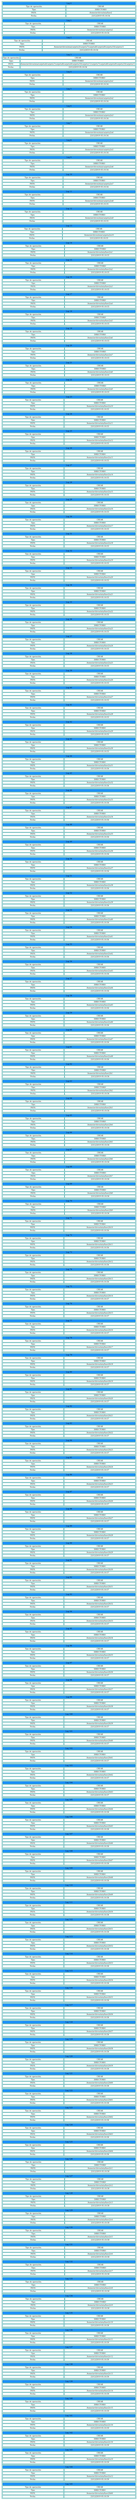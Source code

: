 digraph structs {
splines = ortho
    LOG1 [
        shape = none;
        label = <
            <table border="0" cellborder="2" cellspacing="2" color="cyan4">
<tr><td>
            <table border="0" cellborder="2" cellspacing="2" color="cyan4">
                <tr><td colspan="2" bgcolor="dodgerblue" >Log 0</td></tr>
                <tr><td>Tipo de operación:</td><td>CREAR</td></tr>
                <tr><td>Tipo:</td><td>DIRECTORIO</td></tr>
                <tr><td>PATH: </td><td>/home/archivos/mia/fase2</td></tr>
                <tr><td>Fecha: </td><td>23/12/2019 05:10:54</td></tr>
            </table>
</td></tr>
<tr><td>
            <table border="0" cellborder="2" cellspacing="2" color="cyan4">
                <tr><td colspan="2" bgcolor="dodgerblue" >Log 1</td></tr>
                <tr><td>Tipo de operación:</td><td>CREAR</td></tr>
                <tr><td>Tipo:</td><td>DIRECTORIO</td></tr>
                <tr><td>PATH: </td><td>/home/archivos/mia/carpeta2</td></tr>
                <tr><td>Fecha: </td><td>23/12/2019 05:10:54</td></tr>
            </table>
</td></tr>
<tr><td>
            <table border="0" cellborder="2" cellspacing="2" color="cyan4">
                <tr><td colspan="2" bgcolor="dodgerblue" >Log 2</td></tr>
                <tr><td>Tipo de operación:</td><td>CREAR</td></tr>
                <tr><td>Tipo:</td><td>DIRECTORIO</td></tr>
                <tr><td>PATH: </td><td>/home/archivos/mia/carpeta3/carpeta7/carpeta8/carpeta9/carpeta10/carpeta11</td></tr>
                <tr><td>Fecha: </td><td>23/12/2019 05:10:54</td></tr>
            </table>
</td></tr>
<tr><td>
            <table border="0" cellborder="2" cellspacing="2" color="cyan4">
                <tr><td colspan="2" bgcolor="dodgerblue" >Log 3</td></tr>
                <tr><td>Tipo de operación:</td><td>CREAR</td></tr>
                <tr><td>Tipo:</td><td>DIRECTORIO</td></tr>
                <tr><td>PATH: </td><td>/home/archivos/mia/carpeta4/carpeta7/carpeta8/carpeta9/carpeta10/carpeta11/carpeta7/carpeta8/carpeta9/carpeta10/carpeta11</td></tr>
                <tr><td>Fecha: </td><td>23/12/2019 05:10:54</td></tr>
            </table>
</td></tr>
<tr><td>
            <table border="0" cellborder="2" cellspacing="2" color="cyan4">
                <tr><td colspan="2" bgcolor="dodgerblue" >Log 4</td></tr>
                <tr><td>Tipo de operación:</td><td>CREAR</td></tr>
                <tr><td>Tipo:</td><td>DIRECTORIO</td></tr>
                <tr><td>PATH: </td><td>/home/archivos/mia/carpeta2/a1</td></tr>
                <tr><td>Fecha: </td><td>23/12/2019 05:10:54</td></tr>
            </table>
</td></tr>
<tr><td>
            <table border="0" cellborder="2" cellspacing="2" color="cyan4">
                <tr><td colspan="2" bgcolor="dodgerblue" >Log 5</td></tr>
                <tr><td>Tipo de operación:</td><td>CREAR</td></tr>
                <tr><td>Tipo:</td><td>DIRECTORIO</td></tr>
                <tr><td>PATH: </td><td>/home/archivos/mia/carpeta2/a2</td></tr>
                <tr><td>Fecha: </td><td>23/12/2019 05:10:54</td></tr>
            </table>
</td></tr>
<tr><td>
            <table border="0" cellborder="2" cellspacing="2" color="cyan4">
                <tr><td colspan="2" bgcolor="dodgerblue" >Log 6</td></tr>
                <tr><td>Tipo de operación:</td><td>CREAR</td></tr>
                <tr><td>Tipo:</td><td>DIRECTORIO</td></tr>
                <tr><td>PATH: </td><td>/home/archivos/mia/carpeta2/a3</td></tr>
                <tr><td>Fecha: </td><td>23/12/2019 05:10:54</td></tr>
            </table>
</td></tr>
<tr><td>
            <table border="0" cellborder="2" cellspacing="2" color="cyan4">
                <tr><td colspan="2" bgcolor="dodgerblue" >Log 7</td></tr>
                <tr><td>Tipo de operación:</td><td>CREAR</td></tr>
                <tr><td>Tipo:</td><td>DIRECTORIO</td></tr>
                <tr><td>PATH: </td><td>/home/archivos/mia/carpeta2/a4</td></tr>
                <tr><td>Fecha: </td><td>23/12/2019 05:10:54</td></tr>
            </table>
</td></tr>
<tr><td>
            <table border="0" cellborder="2" cellspacing="2" color="cyan4">
                <tr><td colspan="2" bgcolor="dodgerblue" >Log 8</td></tr>
                <tr><td>Tipo de operación:</td><td>CREAR</td></tr>
                <tr><td>Tipo:</td><td>DIRECTORIO</td></tr>
                <tr><td>PATH: </td><td>/home/archivos/mia/carpeta2/a5</td></tr>
                <tr><td>Fecha: </td><td>23/12/2019 05:10:54</td></tr>
            </table>
</td></tr>
<tr><td>
            <table border="0" cellborder="2" cellspacing="2" color="cyan4">
                <tr><td colspan="2" bgcolor="dodgerblue" >Log 9</td></tr>
                <tr><td>Tipo de operación:</td><td>CREAR</td></tr>
                <tr><td>Tipo:</td><td>DIRECTORIO</td></tr>
                <tr><td>PATH: </td><td>/home/archivos/mia/carpeta2/a6</td></tr>
                <tr><td>Fecha: </td><td>23/12/2019 05:10:54</td></tr>
            </table>
</td></tr>
<tr><td>
            <table border="0" cellborder="2" cellspacing="2" color="cyan4">
                <tr><td colspan="2" bgcolor="dodgerblue" >Log 10</td></tr>
                <tr><td>Tipo de operación:</td><td>CREAR</td></tr>
                <tr><td>Tipo:</td><td>DIRECTORIO</td></tr>
                <tr><td>PATH: </td><td>/home/archivos/mia/carpeta2/a7</td></tr>
                <tr><td>Fecha: </td><td>23/12/2019 05:10:54</td></tr>
            </table>
</td></tr>
<tr><td>
            <table border="0" cellborder="2" cellspacing="2" color="cyan4">
                <tr><td colspan="2" bgcolor="dodgerblue" >Log 11</td></tr>
                <tr><td>Tipo de operación:</td><td>CREAR</td></tr>
                <tr><td>Tipo:</td><td>DIRECTORIO</td></tr>
                <tr><td>PATH: </td><td>/home/archivos/mia/carpeta2/a8</td></tr>
                <tr><td>Fecha: </td><td>23/12/2019 05:10:55</td></tr>
            </table>
</td></tr>
<tr><td>
            <table border="0" cellborder="2" cellspacing="2" color="cyan4">
                <tr><td colspan="2" bgcolor="dodgerblue" >Log 12</td></tr>
                <tr><td>Tipo de operación:</td><td>CREAR</td></tr>
                <tr><td>Tipo:</td><td>DIRECTORIO</td></tr>
                <tr><td>PATH: </td><td>/home/archivos/mia/carpeta2/a9</td></tr>
                <tr><td>Fecha: </td><td>23/12/2019 05:10:55</td></tr>
            </table>
</td></tr>
<tr><td>
            <table border="0" cellborder="2" cellspacing="2" color="cyan4">
                <tr><td colspan="2" bgcolor="dodgerblue" >Log 13</td></tr>
                <tr><td>Tipo de operación:</td><td>CREAR</td></tr>
                <tr><td>Tipo:</td><td>DIRECTORIO</td></tr>
                <tr><td>PATH: </td><td>/home/archivos/mia/carpeta2/a10</td></tr>
                <tr><td>Fecha: </td><td>23/12/2019 05:10:55</td></tr>
            </table>
</td></tr>
<tr><td>
            <table border="0" cellborder="2" cellspacing="2" color="cyan4">
                <tr><td colspan="2" bgcolor="dodgerblue" >Log 14</td></tr>
                <tr><td>Tipo de operación:</td><td>CREAR</td></tr>
                <tr><td>Tipo:</td><td>DIRECTORIO</td></tr>
                <tr><td>PATH: </td><td>/home/archivos/mia/fase2/a1</td></tr>
                <tr><td>Fecha: </td><td>23/12/2019 05:10:55</td></tr>
            </table>
</td></tr>
<tr><td>
            <table border="0" cellborder="2" cellspacing="2" color="cyan4">
                <tr><td colspan="2" bgcolor="dodgerblue" >Log 15</td></tr>
                <tr><td>Tipo de operación:</td><td>CREAR</td></tr>
                <tr><td>Tipo:</td><td>DIRECTORIO</td></tr>
                <tr><td>PATH: </td><td>/home/archivos/mia/fase2/a2</td></tr>
                <tr><td>Fecha: </td><td>23/12/2019 05:10:55</td></tr>
            </table>
</td></tr>
<tr><td>
            <table border="0" cellborder="2" cellspacing="2" color="cyan4">
                <tr><td colspan="2" bgcolor="dodgerblue" >Log 16</td></tr>
                <tr><td>Tipo de operación:</td><td>CREAR</td></tr>
                <tr><td>Tipo:</td><td>DIRECTORIO</td></tr>
                <tr><td>PATH: </td><td>/home/archivos/mia/fase2/a3</td></tr>
                <tr><td>Fecha: </td><td>23/12/2019 05:10:55</td></tr>
            </table>
</td></tr>
<tr><td>
            <table border="0" cellborder="2" cellspacing="2" color="cyan4">
                <tr><td colspan="2" bgcolor="dodgerblue" >Log 17</td></tr>
                <tr><td>Tipo de operación:</td><td>CREAR</td></tr>
                <tr><td>Tipo:</td><td>DIRECTORIO</td></tr>
                <tr><td>PATH: </td><td>/home/archivos/mia/fase2/a4</td></tr>
                <tr><td>Fecha: </td><td>23/12/2019 05:10:55</td></tr>
            </table>
</td></tr>
<tr><td>
            <table border="0" cellborder="2" cellspacing="2" color="cyan4">
                <tr><td colspan="2" bgcolor="dodgerblue" >Log 18</td></tr>
                <tr><td>Tipo de operación:</td><td>CREAR</td></tr>
                <tr><td>Tipo:</td><td>DIRECTORIO</td></tr>
                <tr><td>PATH: </td><td>/home/archivos/mia/fase2/a5</td></tr>
                <tr><td>Fecha: </td><td>23/12/2019 05:10:55</td></tr>
            </table>
</td></tr>
<tr><td>
            <table border="0" cellborder="2" cellspacing="2" color="cyan4">
                <tr><td colspan="2" bgcolor="dodgerblue" >Log 19</td></tr>
                <tr><td>Tipo de operación:</td><td>CREAR</td></tr>
                <tr><td>Tipo:</td><td>DIRECTORIO</td></tr>
                <tr><td>PATH: </td><td>/home/archivos/mia/fase2/a6</td></tr>
                <tr><td>Fecha: </td><td>23/12/2019 05:10:55</td></tr>
            </table>
</td></tr>
<tr><td>
            <table border="0" cellborder="2" cellspacing="2" color="cyan4">
                <tr><td colspan="2" bgcolor="dodgerblue" >Log 20</td></tr>
                <tr><td>Tipo de operación:</td><td>CREAR</td></tr>
                <tr><td>Tipo:</td><td>DIRECTORIO</td></tr>
                <tr><td>PATH: </td><td>/home/archivos/mia/fase2/a7</td></tr>
                <tr><td>Fecha: </td><td>23/12/2019 05:10:55</td></tr>
            </table>
</td></tr>
<tr><td>
            <table border="0" cellborder="2" cellspacing="2" color="cyan4">
                <tr><td colspan="2" bgcolor="dodgerblue" >Log 21</td></tr>
                <tr><td>Tipo de operación:</td><td>CREAR</td></tr>
                <tr><td>Tipo:</td><td>DIRECTORIO</td></tr>
                <tr><td>PATH: </td><td>/home/archivos/mia/fase2/a8</td></tr>
                <tr><td>Fecha: </td><td>23/12/2019 05:10:55</td></tr>
            </table>
</td></tr>
<tr><td>
            <table border="0" cellborder="2" cellspacing="2" color="cyan4">
                <tr><td colspan="2" bgcolor="dodgerblue" >Log 22</td></tr>
                <tr><td>Tipo de operación:</td><td>CREAR</td></tr>
                <tr><td>Tipo:</td><td>DIRECTORIO</td></tr>
                <tr><td>PATH: </td><td>/home/archivos/mia/fase2/a9</td></tr>
                <tr><td>Fecha: </td><td>23/12/2019 05:10:55</td></tr>
            </table>
</td></tr>
<tr><td>
            <table border="0" cellborder="2" cellspacing="2" color="cyan4">
                <tr><td colspan="2" bgcolor="dodgerblue" >Log 23</td></tr>
                <tr><td>Tipo de operación:</td><td>CREAR</td></tr>
                <tr><td>Tipo:</td><td>DIRECTORIO</td></tr>
                <tr><td>PATH: </td><td>/home/archivos/mia/fase2/a10</td></tr>
                <tr><td>Fecha: </td><td>23/12/2019 05:10:55</td></tr>
            </table>
</td></tr>
<tr><td>
            <table border="0" cellborder="2" cellspacing="2" color="cyan4">
                <tr><td colspan="2" bgcolor="dodgerblue" >Log 24</td></tr>
                <tr><td>Tipo de operación:</td><td>CREAR</td></tr>
                <tr><td>Tipo:</td><td>DIRECTORIO</td></tr>
                <tr><td>PATH: </td><td>/home/archivos/mia/fase2/a11</td></tr>
                <tr><td>Fecha: </td><td>23/12/2019 05:10:55</td></tr>
            </table>
</td></tr>
<tr><td>
            <table border="0" cellborder="2" cellspacing="2" color="cyan4">
                <tr><td colspan="2" bgcolor="dodgerblue" >Log 25</td></tr>
                <tr><td>Tipo de operación:</td><td>CREAR</td></tr>
                <tr><td>Tipo:</td><td>DIRECTORIO</td></tr>
                <tr><td>PATH: </td><td>/home/archivos/mia/fase2/a12</td></tr>
                <tr><td>Fecha: </td><td>23/12/2019 05:10:55</td></tr>
            </table>
</td></tr>
<tr><td>
            <table border="0" cellborder="2" cellspacing="2" color="cyan4">
                <tr><td colspan="2" bgcolor="dodgerblue" >Log 26</td></tr>
                <tr><td>Tipo de operación:</td><td>CREAR</td></tr>
                <tr><td>Tipo:</td><td>DIRECTORIO</td></tr>
                <tr><td>PATH: </td><td>/home/archivos/mia/fase2/a13</td></tr>
                <tr><td>Fecha: </td><td>23/12/2019 05:10:55</td></tr>
            </table>
</td></tr>
<tr><td>
            <table border="0" cellborder="2" cellspacing="2" color="cyan4">
                <tr><td colspan="2" bgcolor="dodgerblue" >Log 27</td></tr>
                <tr><td>Tipo de operación:</td><td>CREAR</td></tr>
                <tr><td>Tipo:</td><td>DIRECTORIO</td></tr>
                <tr><td>PATH: </td><td>/home/archivos/mia/fase2/a14</td></tr>
                <tr><td>Fecha: </td><td>23/12/2019 05:10:55</td></tr>
            </table>
</td></tr>
<tr><td>
            <table border="0" cellborder="2" cellspacing="2" color="cyan4">
                <tr><td colspan="2" bgcolor="dodgerblue" >Log 28</td></tr>
                <tr><td>Tipo de operación:</td><td>CREAR</td></tr>
                <tr><td>Tipo:</td><td>DIRECTORIO</td></tr>
                <tr><td>PATH: </td><td>/home/archivos/mia/fase2/a15</td></tr>
                <tr><td>Fecha: </td><td>23/12/2019 05:10:55</td></tr>
            </table>
</td></tr>
<tr><td>
            <table border="0" cellborder="2" cellspacing="2" color="cyan4">
                <tr><td colspan="2" bgcolor="dodgerblue" >Log 29</td></tr>
                <tr><td>Tipo de operación:</td><td>CREAR</td></tr>
                <tr><td>Tipo:</td><td>DIRECTORIO</td></tr>
                <tr><td>PATH: </td><td>/home/archivos/mia/fase2/a16</td></tr>
                <tr><td>Fecha: </td><td>23/12/2019 05:10:55</td></tr>
            </table>
</td></tr>
<tr><td>
            <table border="0" cellborder="2" cellspacing="2" color="cyan4">
                <tr><td colspan="2" bgcolor="dodgerblue" >Log 30</td></tr>
                <tr><td>Tipo de operación:</td><td>CREAR</td></tr>
                <tr><td>Tipo:</td><td>DIRECTORIO</td></tr>
                <tr><td>PATH: </td><td>/home/archivos/mia/fase2/a17</td></tr>
                <tr><td>Fecha: </td><td>23/12/2019 05:10:55</td></tr>
            </table>
</td></tr>
<tr><td>
            <table border="0" cellborder="2" cellspacing="2" color="cyan4">
                <tr><td colspan="2" bgcolor="dodgerblue" >Log 31</td></tr>
                <tr><td>Tipo de operación:</td><td>CREAR</td></tr>
                <tr><td>Tipo:</td><td>DIRECTORIO</td></tr>
                <tr><td>PATH: </td><td>/home/archivos/mia/fase2/a18</td></tr>
                <tr><td>Fecha: </td><td>23/12/2019 05:10:55</td></tr>
            </table>
</td></tr>
<tr><td>
            <table border="0" cellborder="2" cellspacing="2" color="cyan4">
                <tr><td colspan="2" bgcolor="dodgerblue" >Log 32</td></tr>
                <tr><td>Tipo de operación:</td><td>CREAR</td></tr>
                <tr><td>Tipo:</td><td>DIRECTORIO</td></tr>
                <tr><td>PATH: </td><td>/home/archivos/mia/fase2/a19</td></tr>
                <tr><td>Fecha: </td><td>23/12/2019 05:10:55</td></tr>
            </table>
</td></tr>
<tr><td>
            <table border="0" cellborder="2" cellspacing="2" color="cyan4">
                <tr><td colspan="2" bgcolor="dodgerblue" >Log 33</td></tr>
                <tr><td>Tipo de operación:</td><td>CREAR</td></tr>
                <tr><td>Tipo:</td><td>DIRECTORIO</td></tr>
                <tr><td>PATH: </td><td>/home/archivos/mia/fase2/a20</td></tr>
                <tr><td>Fecha: </td><td>23/12/2019 05:10:55</td></tr>
            </table>
</td></tr>
<tr><td>
            <table border="0" cellborder="2" cellspacing="2" color="cyan4">
                <tr><td colspan="2" bgcolor="dodgerblue" >Log 34</td></tr>
                <tr><td>Tipo de operación:</td><td>CREAR</td></tr>
                <tr><td>Tipo:</td><td>DIRECTORIO</td></tr>
                <tr><td>PATH: </td><td>/home/archivos/mia/fase2/a21</td></tr>
                <tr><td>Fecha: </td><td>23/12/2019 05:10:55</td></tr>
            </table>
</td></tr>
<tr><td>
            <table border="0" cellborder="2" cellspacing="2" color="cyan4">
                <tr><td colspan="2" bgcolor="dodgerblue" >Log 35</td></tr>
                <tr><td>Tipo de operación:</td><td>CREAR</td></tr>
                <tr><td>Tipo:</td><td>DIRECTORIO</td></tr>
                <tr><td>PATH: </td><td>/home/archivos/mia/fase2/a22</td></tr>
                <tr><td>Fecha: </td><td>23/12/2019 05:10:55</td></tr>
            </table>
</td></tr>
<tr><td>
            <table border="0" cellborder="2" cellspacing="2" color="cyan4">
                <tr><td colspan="2" bgcolor="dodgerblue" >Log 36</td></tr>
                <tr><td>Tipo de operación:</td><td>CREAR</td></tr>
                <tr><td>Tipo:</td><td>DIRECTORIO</td></tr>
                <tr><td>PATH: </td><td>/home/archivos/mia/fase2/a23</td></tr>
                <tr><td>Fecha: </td><td>23/12/2019 05:10:55</td></tr>
            </table>
</td></tr>
<tr><td>
            <table border="0" cellborder="2" cellspacing="2" color="cyan4">
                <tr><td colspan="2" bgcolor="dodgerblue" >Log 37</td></tr>
                <tr><td>Tipo de operación:</td><td>CREAR</td></tr>
                <tr><td>Tipo:</td><td>DIRECTORIO</td></tr>
                <tr><td>PATH: </td><td>/home/archivos/mia/fase2/a24</td></tr>
                <tr><td>Fecha: </td><td>23/12/2019 05:10:55</td></tr>
            </table>
</td></tr>
<tr><td>
            <table border="0" cellborder="2" cellspacing="2" color="cyan4">
                <tr><td colspan="2" bgcolor="dodgerblue" >Log 38</td></tr>
                <tr><td>Tipo de operación:</td><td>CREAR</td></tr>
                <tr><td>Tipo:</td><td>DIRECTORIO</td></tr>
                <tr><td>PATH: </td><td>/home/archivos/mia/fase2/a25</td></tr>
                <tr><td>Fecha: </td><td>23/12/2019 05:10:55</td></tr>
            </table>
</td></tr>
<tr><td>
            <table border="0" cellborder="2" cellspacing="2" color="cyan4">
                <tr><td colspan="2" bgcolor="dodgerblue" >Log 39</td></tr>
                <tr><td>Tipo de operación:</td><td>CREAR</td></tr>
                <tr><td>Tipo:</td><td>DIRECTORIO</td></tr>
                <tr><td>PATH: </td><td>/home/archivos/mia/fase2/a26</td></tr>
                <tr><td>Fecha: </td><td>23/12/2019 05:10:55</td></tr>
            </table>
</td></tr>
<tr><td>
            <table border="0" cellborder="2" cellspacing="2" color="cyan4">
                <tr><td colspan="2" bgcolor="dodgerblue" >Log 40</td></tr>
                <tr><td>Tipo de operación:</td><td>CREAR</td></tr>
                <tr><td>Tipo:</td><td>DIRECTORIO</td></tr>
                <tr><td>PATH: </td><td>/home/archivos/mia/fase2/a27</td></tr>
                <tr><td>Fecha: </td><td>23/12/2019 05:10:55</td></tr>
            </table>
</td></tr>
<tr><td>
            <table border="0" cellborder="2" cellspacing="2" color="cyan4">
                <tr><td colspan="2" bgcolor="dodgerblue" >Log 41</td></tr>
                <tr><td>Tipo de operación:</td><td>CREAR</td></tr>
                <tr><td>Tipo:</td><td>DIRECTORIO</td></tr>
                <tr><td>PATH: </td><td>/home/archivos/mia/fase2/a28</td></tr>
                <tr><td>Fecha: </td><td>23/12/2019 05:10:55</td></tr>
            </table>
</td></tr>
<tr><td>
            <table border="0" cellborder="2" cellspacing="2" color="cyan4">
                <tr><td colspan="2" bgcolor="dodgerblue" >Log 42</td></tr>
                <tr><td>Tipo de operación:</td><td>CREAR</td></tr>
                <tr><td>Tipo:</td><td>DIRECTORIO</td></tr>
                <tr><td>PATH: </td><td>/home/archivos/mia/fase2/a29</td></tr>
                <tr><td>Fecha: </td><td>23/12/2019 05:10:55</td></tr>
            </table>
</td></tr>
<tr><td>
            <table border="0" cellborder="2" cellspacing="2" color="cyan4">
                <tr><td colspan="2" bgcolor="dodgerblue" >Log 43</td></tr>
                <tr><td>Tipo de operación:</td><td>CREAR</td></tr>
                <tr><td>Tipo:</td><td>DIRECTORIO</td></tr>
                <tr><td>PATH: </td><td>/home/archivos/mia/fase2/a30</td></tr>
                <tr><td>Fecha: </td><td>23/12/2019 05:10:55</td></tr>
            </table>
</td></tr>
<tr><td>
            <table border="0" cellborder="2" cellspacing="2" color="cyan4">
                <tr><td colspan="2" bgcolor="dodgerblue" >Log 44</td></tr>
                <tr><td>Tipo de operación:</td><td>CREAR</td></tr>
                <tr><td>Tipo:</td><td>DIRECTORIO</td></tr>
                <tr><td>PATH: </td><td>/home/archivos/mia/fase2/a31</td></tr>
                <tr><td>Fecha: </td><td>23/12/2019 05:10:56</td></tr>
            </table>
</td></tr>
<tr><td>
            <table border="0" cellborder="2" cellspacing="2" color="cyan4">
                <tr><td colspan="2" bgcolor="dodgerblue" >Log 45</td></tr>
                <tr><td>Tipo de operación:</td><td>CREAR</td></tr>
                <tr><td>Tipo:</td><td>DIRECTORIO</td></tr>
                <tr><td>PATH: </td><td>/home/archivos/mia/fase2/a32</td></tr>
                <tr><td>Fecha: </td><td>23/12/2019 05:10:56</td></tr>
            </table>
</td></tr>
<tr><td>
            <table border="0" cellborder="2" cellspacing="2" color="cyan4">
                <tr><td colspan="2" bgcolor="dodgerblue" >Log 46</td></tr>
                <tr><td>Tipo de operación:</td><td>CREAR</td></tr>
                <tr><td>Tipo:</td><td>DIRECTORIO</td></tr>
                <tr><td>PATH: </td><td>/home/archivos/mia/fase2/a33</td></tr>
                <tr><td>Fecha: </td><td>23/12/2019 05:10:56</td></tr>
            </table>
</td></tr>
<tr><td>
            <table border="0" cellborder="2" cellspacing="2" color="cyan4">
                <tr><td colspan="2" bgcolor="dodgerblue" >Log 47</td></tr>
                <tr><td>Tipo de operación:</td><td>CREAR</td></tr>
                <tr><td>Tipo:</td><td>DIRECTORIO</td></tr>
                <tr><td>PATH: </td><td>/home/archivos/mia/fase2/a34</td></tr>
                <tr><td>Fecha: </td><td>23/12/2019 05:10:56</td></tr>
            </table>
</td></tr>
<tr><td>
            <table border="0" cellborder="2" cellspacing="2" color="cyan4">
                <tr><td colspan="2" bgcolor="dodgerblue" >Log 48</td></tr>
                <tr><td>Tipo de operación:</td><td>CREAR</td></tr>
                <tr><td>Tipo:</td><td>DIRECTORIO</td></tr>
                <tr><td>PATH: </td><td>/home/archivos/mia/fase2/a35</td></tr>
                <tr><td>Fecha: </td><td>23/12/2019 05:10:56</td></tr>
            </table>
</td></tr>
<tr><td>
            <table border="0" cellborder="2" cellspacing="2" color="cyan4">
                <tr><td colspan="2" bgcolor="dodgerblue" >Log 49</td></tr>
                <tr><td>Tipo de operación:</td><td>CREAR</td></tr>
                <tr><td>Tipo:</td><td>DIRECTORIO</td></tr>
                <tr><td>PATH: </td><td>/home/archivos/mia/fase2/a36</td></tr>
                <tr><td>Fecha: </td><td>23/12/2019 05:10:56</td></tr>
            </table>
</td></tr>
<tr><td>
            <table border="0" cellborder="2" cellspacing="2" color="cyan4">
                <tr><td colspan="2" bgcolor="dodgerblue" >Log 50</td></tr>
                <tr><td>Tipo de operación:</td><td>CREAR</td></tr>
                <tr><td>Tipo:</td><td>DIRECTORIO</td></tr>
                <tr><td>PATH: </td><td>/home/archivos/mia/fase2/a37</td></tr>
                <tr><td>Fecha: </td><td>23/12/2019 05:10:56</td></tr>
            </table>
</td></tr>
<tr><td>
            <table border="0" cellborder="2" cellspacing="2" color="cyan4">
                <tr><td colspan="2" bgcolor="dodgerblue" >Log 51</td></tr>
                <tr><td>Tipo de operación:</td><td>CREAR</td></tr>
                <tr><td>Tipo:</td><td>DIRECTORIO</td></tr>
                <tr><td>PATH: </td><td>/home/archivos/mia/fase2/a38</td></tr>
                <tr><td>Fecha: </td><td>23/12/2019 05:10:56</td></tr>
            </table>
</td></tr>
<tr><td>
            <table border="0" cellborder="2" cellspacing="2" color="cyan4">
                <tr><td colspan="2" bgcolor="dodgerblue" >Log 52</td></tr>
                <tr><td>Tipo de operación:</td><td>CREAR</td></tr>
                <tr><td>Tipo:</td><td>DIRECTORIO</td></tr>
                <tr><td>PATH: </td><td>/home/archivos/mia/fase2/a39</td></tr>
                <tr><td>Fecha: </td><td>23/12/2019 05:10:56</td></tr>
            </table>
</td></tr>
<tr><td>
            <table border="0" cellborder="2" cellspacing="2" color="cyan4">
                <tr><td colspan="2" bgcolor="dodgerblue" >Log 53</td></tr>
                <tr><td>Tipo de operación:</td><td>CREAR</td></tr>
                <tr><td>Tipo:</td><td>DIRECTORIO</td></tr>
                <tr><td>PATH: </td><td>/home/archivos/mia/fase2/a40</td></tr>
                <tr><td>Fecha: </td><td>23/12/2019 05:10:56</td></tr>
            </table>
</td></tr>
<tr><td>
            <table border="0" cellborder="2" cellspacing="2" color="cyan4">
                <tr><td colspan="2" bgcolor="dodgerblue" >Log 54</td></tr>
                <tr><td>Tipo de operación:</td><td>CREAR</td></tr>
                <tr><td>Tipo:</td><td>DIRECTORIO</td></tr>
                <tr><td>PATH: </td><td>/home/archivos/mia/fase2/a41</td></tr>
                <tr><td>Fecha: </td><td>23/12/2019 05:10:56</td></tr>
            </table>
</td></tr>
<tr><td>
            <table border="0" cellborder="2" cellspacing="2" color="cyan4">
                <tr><td colspan="2" bgcolor="dodgerblue" >Log 55</td></tr>
                <tr><td>Tipo de operación:</td><td>CREAR</td></tr>
                <tr><td>Tipo:</td><td>DIRECTORIO</td></tr>
                <tr><td>PATH: </td><td>/home/archivos/mia/fase2/a42</td></tr>
                <tr><td>Fecha: </td><td>23/12/2019 05:10:56</td></tr>
            </table>
</td></tr>
<tr><td>
            <table border="0" cellborder="2" cellspacing="2" color="cyan4">
                <tr><td colspan="2" bgcolor="dodgerblue" >Log 56</td></tr>
                <tr><td>Tipo de operación:</td><td>CREAR</td></tr>
                <tr><td>Tipo:</td><td>DIRECTORIO</td></tr>
                <tr><td>PATH: </td><td>/home/archivos/mia/fase2/a43</td></tr>
                <tr><td>Fecha: </td><td>23/12/2019 05:10:56</td></tr>
            </table>
</td></tr>
<tr><td>
            <table border="0" cellborder="2" cellspacing="2" color="cyan4">
                <tr><td colspan="2" bgcolor="dodgerblue" >Log 57</td></tr>
                <tr><td>Tipo de operación:</td><td>CREAR</td></tr>
                <tr><td>Tipo:</td><td>DIRECTORIO</td></tr>
                <tr><td>PATH: </td><td>/home/archivos/mia/fase2/a44</td></tr>
                <tr><td>Fecha: </td><td>23/12/2019 05:10:56</td></tr>
            </table>
</td></tr>
<tr><td>
            <table border="0" cellborder="2" cellspacing="2" color="cyan4">
                <tr><td colspan="2" bgcolor="dodgerblue" >Log 58</td></tr>
                <tr><td>Tipo de operación:</td><td>CREAR</td></tr>
                <tr><td>Tipo:</td><td>DIRECTORIO</td></tr>
                <tr><td>PATH: </td><td>/home/archivos/mia/fase2/a45</td></tr>
                <tr><td>Fecha: </td><td>23/12/2019 05:10:56</td></tr>
            </table>
</td></tr>
<tr><td>
            <table border="0" cellborder="2" cellspacing="2" color="cyan4">
                <tr><td colspan="2" bgcolor="dodgerblue" >Log 59</td></tr>
                <tr><td>Tipo de operación:</td><td>CREAR</td></tr>
                <tr><td>Tipo:</td><td>DIRECTORIO</td></tr>
                <tr><td>PATH: </td><td>/home/archivos/mia/fase2/a46</td></tr>
                <tr><td>Fecha: </td><td>23/12/2019 05:10:56</td></tr>
            </table>
</td></tr>
<tr><td>
            <table border="0" cellborder="2" cellspacing="2" color="cyan4">
                <tr><td colspan="2" bgcolor="dodgerblue" >Log 60</td></tr>
                <tr><td>Tipo de operación:</td><td>CREAR</td></tr>
                <tr><td>Tipo:</td><td>DIRECTORIO</td></tr>
                <tr><td>PATH: </td><td>/home/archivos/mia/fase2/a47</td></tr>
                <tr><td>Fecha: </td><td>23/12/2019 05:10:56</td></tr>
            </table>
</td></tr>
<tr><td>
            <table border="0" cellborder="2" cellspacing="2" color="cyan4">
                <tr><td colspan="2" bgcolor="dodgerblue" >Log 61</td></tr>
                <tr><td>Tipo de operación:</td><td>CREAR</td></tr>
                <tr><td>Tipo:</td><td>DIRECTORIO</td></tr>
                <tr><td>PATH: </td><td>/home/archivos/mia/fase2/a48</td></tr>
                <tr><td>Fecha: </td><td>23/12/2019 05:10:56</td></tr>
            </table>
</td></tr>
<tr><td>
            <table border="0" cellborder="2" cellspacing="2" color="cyan4">
                <tr><td colspan="2" bgcolor="dodgerblue" >Log 62</td></tr>
                <tr><td>Tipo de operación:</td><td>CREAR</td></tr>
                <tr><td>Tipo:</td><td>DIRECTORIO</td></tr>
                <tr><td>PATH: </td><td>/home/archivos/mia/fase2/b1</td></tr>
                <tr><td>Fecha: </td><td>23/12/2019 05:10:56</td></tr>
            </table>
</td></tr>
<tr><td>
            <table border="0" cellborder="2" cellspacing="2" color="cyan4">
                <tr><td colspan="2" bgcolor="dodgerblue" >Log 63</td></tr>
                <tr><td>Tipo de operación:</td><td>CREAR</td></tr>
                <tr><td>Tipo:</td><td>DIRECTORIO</td></tr>
                <tr><td>PATH: </td><td>/home/archivos/mia/fase2/b2</td></tr>
                <tr><td>Fecha: </td><td>23/12/2019 05:10:56</td></tr>
            </table>
</td></tr>
<tr><td>
            <table border="0" cellborder="2" cellspacing="2" color="cyan4">
                <tr><td colspan="2" bgcolor="dodgerblue" >Log 64</td></tr>
                <tr><td>Tipo de operación:</td><td>CREAR</td></tr>
                <tr><td>Tipo:</td><td>DIRECTORIO</td></tr>
                <tr><td>PATH: </td><td>/home/archivos/mia/fase2/b3</td></tr>
                <tr><td>Fecha: </td><td>23/12/2019 05:10:56</td></tr>
            </table>
</td></tr>
<tr><td>
            <table border="0" cellborder="2" cellspacing="2" color="cyan4">
                <tr><td colspan="2" bgcolor="dodgerblue" >Log 65</td></tr>
                <tr><td>Tipo de operación:</td><td>CREAR</td></tr>
                <tr><td>Tipo:</td><td>DIRECTORIO</td></tr>
                <tr><td>PATH: </td><td>/home/archivos/mia/fase2/b4</td></tr>
                <tr><td>Fecha: </td><td>23/12/2019 05:10:56</td></tr>
            </table>
</td></tr>
<tr><td>
            <table border="0" cellborder="2" cellspacing="2" color="cyan4">
                <tr><td colspan="2" bgcolor="dodgerblue" >Log 66</td></tr>
                <tr><td>Tipo de operación:</td><td>CREAR</td></tr>
                <tr><td>Tipo:</td><td>DIRECTORIO</td></tr>
                <tr><td>PATH: </td><td>/home/archivos/mia/fase2/b5</td></tr>
                <tr><td>Fecha: </td><td>23/12/2019 05:10:56</td></tr>
            </table>
</td></tr>
<tr><td>
            <table border="0" cellborder="2" cellspacing="2" color="cyan4">
                <tr><td colspan="2" bgcolor="dodgerblue" >Log 67</td></tr>
                <tr><td>Tipo de operación:</td><td>CREAR</td></tr>
                <tr><td>Tipo:</td><td>DIRECTORIO</td></tr>
                <tr><td>PATH: </td><td>/home/archivos/mia/fase2/b6</td></tr>
                <tr><td>Fecha: </td><td>23/12/2019 05:10:56</td></tr>
            </table>
</td></tr>
<tr><td>
            <table border="0" cellborder="2" cellspacing="2" color="cyan4">
                <tr><td colspan="2" bgcolor="dodgerblue" >Log 68</td></tr>
                <tr><td>Tipo de operación:</td><td>CREAR</td></tr>
                <tr><td>Tipo:</td><td>DIRECTORIO</td></tr>
                <tr><td>PATH: </td><td>/home/archivos/mia/fase2/b7</td></tr>
                <tr><td>Fecha: </td><td>23/12/2019 05:10:56</td></tr>
            </table>
</td></tr>
<tr><td>
            <table border="0" cellborder="2" cellspacing="2" color="cyan4">
                <tr><td colspan="2" bgcolor="dodgerblue" >Log 69</td></tr>
                <tr><td>Tipo de operación:</td><td>CREAR</td></tr>
                <tr><td>Tipo:</td><td>DIRECTORIO</td></tr>
                <tr><td>PATH: </td><td>/home/archivos/mia/fase2/b8</td></tr>
                <tr><td>Fecha: </td><td>23/12/2019 05:10:56</td></tr>
            </table>
</td></tr>
<tr><td>
            <table border="0" cellborder="2" cellspacing="2" color="cyan4">
                <tr><td colspan="2" bgcolor="dodgerblue" >Log 70</td></tr>
                <tr><td>Tipo de operación:</td><td>CREAR</td></tr>
                <tr><td>Tipo:</td><td>DIRECTORIO</td></tr>
                <tr><td>PATH: </td><td>/home/archivos/mia/fase2/b9</td></tr>
                <tr><td>Fecha: </td><td>23/12/2019 05:10:56</td></tr>
            </table>
</td></tr>
<tr><td>
            <table border="0" cellborder="2" cellspacing="2" color="cyan4">
                <tr><td colspan="2" bgcolor="dodgerblue" >Log 71</td></tr>
                <tr><td>Tipo de operación:</td><td>CREAR</td></tr>
                <tr><td>Tipo:</td><td>DIRECTORIO</td></tr>
                <tr><td>PATH: </td><td>/home/archivos/mia/fase2/b10</td></tr>
                <tr><td>Fecha: </td><td>23/12/2019 05:10:56</td></tr>
            </table>
</td></tr>
<tr><td>
            <table border="0" cellborder="2" cellspacing="2" color="cyan4">
                <tr><td colspan="2" bgcolor="dodgerblue" >Log 72</td></tr>
                <tr><td>Tipo de operación:</td><td>CREAR</td></tr>
                <tr><td>Tipo:</td><td>DIRECTORIO</td></tr>
                <tr><td>PATH: </td><td>/home/archivos/mia/fase2/b11</td></tr>
                <tr><td>Fecha: </td><td>23/12/2019 05:10:56</td></tr>
            </table>
</td></tr>
<tr><td>
            <table border="0" cellborder="2" cellspacing="2" color="cyan4">
                <tr><td colspan="2" bgcolor="dodgerblue" >Log 73</td></tr>
                <tr><td>Tipo de operación:</td><td>CREAR</td></tr>
                <tr><td>Tipo:</td><td>DIRECTORIO</td></tr>
                <tr><td>PATH: </td><td>/home/archivos/mia/fase2/b12</td></tr>
                <tr><td>Fecha: </td><td>23/12/2019 05:10:56</td></tr>
            </table>
</td></tr>
<tr><td>
            <table border="0" cellborder="2" cellspacing="2" color="cyan4">
                <tr><td colspan="2" bgcolor="dodgerblue" >Log 74</td></tr>
                <tr><td>Tipo de operación:</td><td>CREAR</td></tr>
                <tr><td>Tipo:</td><td>DIRECTORIO</td></tr>
                <tr><td>PATH: </td><td>/home/archivos/mia/fase2/b13</td></tr>
                <tr><td>Fecha: </td><td>23/12/2019 05:10:56</td></tr>
            </table>
</td></tr>
<tr><td>
            <table border="0" cellborder="2" cellspacing="2" color="cyan4">
                <tr><td colspan="2" bgcolor="dodgerblue" >Log 75</td></tr>
                <tr><td>Tipo de operación:</td><td>CREAR</td></tr>
                <tr><td>Tipo:</td><td>DIRECTORIO</td></tr>
                <tr><td>PATH: </td><td>/home/archivos/mia/fase2/b14</td></tr>
                <tr><td>Fecha: </td><td>23/12/2019 05:10:57</td></tr>
            </table>
</td></tr>
<tr><td>
            <table border="0" cellborder="2" cellspacing="2" color="cyan4">
                <tr><td colspan="2" bgcolor="dodgerblue" >Log 76</td></tr>
                <tr><td>Tipo de operación:</td><td>CREAR</td></tr>
                <tr><td>Tipo:</td><td>DIRECTORIO</td></tr>
                <tr><td>PATH: </td><td>/home/archivos/mia/fase2/b15</td></tr>
                <tr><td>Fecha: </td><td>23/12/2019 05:10:57</td></tr>
            </table>
</td></tr>
<tr><td>
            <table border="0" cellborder="2" cellspacing="2" color="cyan4">
                <tr><td colspan="2" bgcolor="dodgerblue" >Log 77</td></tr>
                <tr><td>Tipo de operación:</td><td>CREAR</td></tr>
                <tr><td>Tipo:</td><td>DIRECTORIO</td></tr>
                <tr><td>PATH: </td><td>/home/archivos/mia/fase2/b16</td></tr>
                <tr><td>Fecha: </td><td>23/12/2019 05:10:57</td></tr>
            </table>
</td></tr>
<tr><td>
            <table border="0" cellborder="2" cellspacing="2" color="cyan4">
                <tr><td colspan="2" bgcolor="dodgerblue" >Log 78</td></tr>
                <tr><td>Tipo de operación:</td><td>CREAR</td></tr>
                <tr><td>Tipo:</td><td>DIRECTORIO</td></tr>
                <tr><td>PATH: </td><td>/home/archivos/mia/fase2/b17</td></tr>
                <tr><td>Fecha: </td><td>23/12/2019 05:10:57</td></tr>
            </table>
</td></tr>
<tr><td>
            <table border="0" cellborder="2" cellspacing="2" color="cyan4">
                <tr><td colspan="2" bgcolor="dodgerblue" >Log 79</td></tr>
                <tr><td>Tipo de operación:</td><td>CREAR</td></tr>
                <tr><td>Tipo:</td><td>DIRECTORIO</td></tr>
                <tr><td>PATH: </td><td>/home/archivos/mia/fase2/b18</td></tr>
                <tr><td>Fecha: </td><td>23/12/2019 05:10:57</td></tr>
            </table>
</td></tr>
<tr><td>
            <table border="0" cellborder="2" cellspacing="2" color="cyan4">
                <tr><td colspan="2" bgcolor="dodgerblue" >Log 80</td></tr>
                <tr><td>Tipo de operación:</td><td>CREAR</td></tr>
                <tr><td>Tipo:</td><td>DIRECTORIO</td></tr>
                <tr><td>PATH: </td><td>/home/archivos/mia/fase2/b19</td></tr>
                <tr><td>Fecha: </td><td>23/12/2019 05:10:57</td></tr>
            </table>
</td></tr>
<tr><td>
            <table border="0" cellborder="2" cellspacing="2" color="cyan4">
                <tr><td colspan="2" bgcolor="dodgerblue" >Log 81</td></tr>
                <tr><td>Tipo de operación:</td><td>CREAR</td></tr>
                <tr><td>Tipo:</td><td>DIRECTORIO</td></tr>
                <tr><td>PATH: </td><td>/home/archivos/mia/fase2/b20</td></tr>
                <tr><td>Fecha: </td><td>23/12/2019 05:10:57</td></tr>
            </table>
</td></tr>
<tr><td>
            <table border="0" cellborder="2" cellspacing="2" color="cyan4">
                <tr><td colspan="2" bgcolor="dodgerblue" >Log 82</td></tr>
                <tr><td>Tipo de operación:</td><td>CREAR</td></tr>
                <tr><td>Tipo:</td><td>DIRECTORIO</td></tr>
                <tr><td>PATH: </td><td>/home/archivos/mia/fase2/b21</td></tr>
                <tr><td>Fecha: </td><td>23/12/2019 05:10:57</td></tr>
            </table>
</td></tr>
<tr><td>
            <table border="0" cellborder="2" cellspacing="2" color="cyan4">
                <tr><td colspan="2" bgcolor="dodgerblue" >Log 83</td></tr>
                <tr><td>Tipo de operación:</td><td>CREAR</td></tr>
                <tr><td>Tipo:</td><td>DIRECTORIO</td></tr>
                <tr><td>PATH: </td><td>/home/archivos/mia/fase2/b22</td></tr>
                <tr><td>Fecha: </td><td>23/12/2019 05:10:57</td></tr>
            </table>
</td></tr>
<tr><td>
            <table border="0" cellborder="2" cellspacing="2" color="cyan4">
                <tr><td colspan="2" bgcolor="dodgerblue" >Log 84</td></tr>
                <tr><td>Tipo de operación:</td><td>CREAR</td></tr>
                <tr><td>Tipo:</td><td>DIRECTORIO</td></tr>
                <tr><td>PATH: </td><td>/home/archivos/mia/fase2/b23</td></tr>
                <tr><td>Fecha: </td><td>23/12/2019 05:10:57</td></tr>
            </table>
</td></tr>
<tr><td>
            <table border="0" cellborder="2" cellspacing="2" color="cyan4">
                <tr><td colspan="2" bgcolor="dodgerblue" >Log 85</td></tr>
                <tr><td>Tipo de operación:</td><td>CREAR</td></tr>
                <tr><td>Tipo:</td><td>DIRECTORIO</td></tr>
                <tr><td>PATH: </td><td>/home/archivos/mia/fase2/b24</td></tr>
                <tr><td>Fecha: </td><td>23/12/2019 05:10:57</td></tr>
            </table>
</td></tr>
<tr><td>
            <table border="0" cellborder="2" cellspacing="2" color="cyan4">
                <tr><td colspan="2" bgcolor="dodgerblue" >Log 86</td></tr>
                <tr><td>Tipo de operación:</td><td>CREAR</td></tr>
                <tr><td>Tipo:</td><td>DIRECTORIO</td></tr>
                <tr><td>PATH: </td><td>/home/archivos/mia/fase2/b25</td></tr>
                <tr><td>Fecha: </td><td>23/12/2019 05:10:57</td></tr>
            </table>
</td></tr>
<tr><td>
            <table border="0" cellborder="2" cellspacing="2" color="cyan4">
                <tr><td colspan="2" bgcolor="dodgerblue" >Log 87</td></tr>
                <tr><td>Tipo de operación:</td><td>CREAR</td></tr>
                <tr><td>Tipo:</td><td>DIRECTORIO</td></tr>
                <tr><td>PATH: </td><td>/home/archivos/mia/fase2/b26</td></tr>
                <tr><td>Fecha: </td><td>23/12/2019 05:10:57</td></tr>
            </table>
</td></tr>
<tr><td>
            <table border="0" cellborder="2" cellspacing="2" color="cyan4">
                <tr><td colspan="2" bgcolor="dodgerblue" >Log 88</td></tr>
                <tr><td>Tipo de operación:</td><td>CREAR</td></tr>
                <tr><td>Tipo:</td><td>DIRECTORIO</td></tr>
                <tr><td>PATH: </td><td>/home/archivos/mia/fase2/b27</td></tr>
                <tr><td>Fecha: </td><td>23/12/2019 05:10:57</td></tr>
            </table>
</td></tr>
<tr><td>
            <table border="0" cellborder="2" cellspacing="2" color="cyan4">
                <tr><td colspan="2" bgcolor="dodgerblue" >Log 89</td></tr>
                <tr><td>Tipo de operación:</td><td>CREAR</td></tr>
                <tr><td>Tipo:</td><td>DIRECTORIO</td></tr>
                <tr><td>PATH: </td><td>/home/archivos/mia/fase2/b28</td></tr>
                <tr><td>Fecha: </td><td>23/12/2019 05:10:57</td></tr>
            </table>
</td></tr>
<tr><td>
            <table border="0" cellborder="2" cellspacing="2" color="cyan4">
                <tr><td colspan="2" bgcolor="dodgerblue" >Log 90</td></tr>
                <tr><td>Tipo de operación:</td><td>CREAR</td></tr>
                <tr><td>Tipo:</td><td>DIRECTORIO</td></tr>
                <tr><td>PATH: </td><td>/home/archivos/mia/fase2/b29</td></tr>
                <tr><td>Fecha: </td><td>23/12/2019 05:10:57</td></tr>
            </table>
</td></tr>
<tr><td>
            <table border="0" cellborder="2" cellspacing="2" color="cyan4">
                <tr><td colspan="2" bgcolor="dodgerblue" >Log 91</td></tr>
                <tr><td>Tipo de operación:</td><td>CREAR</td></tr>
                <tr><td>Tipo:</td><td>DIRECTORIO</td></tr>
                <tr><td>PATH: </td><td>/home/archivos/mia/fase2/b30</td></tr>
                <tr><td>Fecha: </td><td>23/12/2019 05:10:57</td></tr>
            </table>
</td></tr>
<tr><td>
            <table border="0" cellborder="2" cellspacing="2" color="cyan4">
                <tr><td colspan="2" bgcolor="dodgerblue" >Log 92</td></tr>
                <tr><td>Tipo de operación:</td><td>CREAR</td></tr>
                <tr><td>Tipo:</td><td>DIRECTORIO</td></tr>
                <tr><td>PATH: </td><td>/home/archivos/mia/fase2/b31</td></tr>
                <tr><td>Fecha: </td><td>23/12/2019 05:10:57</td></tr>
            </table>
</td></tr>
<tr><td>
            <table border="0" cellborder="2" cellspacing="2" color="cyan4">
                <tr><td colspan="2" bgcolor="dodgerblue" >Log 93</td></tr>
                <tr><td>Tipo de operación:</td><td>CREAR</td></tr>
                <tr><td>Tipo:</td><td>DIRECTORIO</td></tr>
                <tr><td>PATH: </td><td>/home/archivos/mia/fase2/b32</td></tr>
                <tr><td>Fecha: </td><td>23/12/2019 05:10:57</td></tr>
            </table>
</td></tr>
<tr><td>
            <table border="0" cellborder="2" cellspacing="2" color="cyan4">
                <tr><td colspan="2" bgcolor="dodgerblue" >Log 94</td></tr>
                <tr><td>Tipo de operación:</td><td>CREAR</td></tr>
                <tr><td>Tipo:</td><td>DIRECTORIO</td></tr>
                <tr><td>PATH: </td><td>/home/archivos/mia/fase2/b33</td></tr>
                <tr><td>Fecha: </td><td>23/12/2019 05:10:57</td></tr>
            </table>
</td></tr>
<tr><td>
            <table border="0" cellborder="2" cellspacing="2" color="cyan4">
                <tr><td colspan="2" bgcolor="dodgerblue" >Log 95</td></tr>
                <tr><td>Tipo de operación:</td><td>CREAR</td></tr>
                <tr><td>Tipo:</td><td>DIRECTORIO</td></tr>
                <tr><td>PATH: </td><td>/home/archivos/mia/fase2/b34</td></tr>
                <tr><td>Fecha: </td><td>23/12/2019 05:10:57</td></tr>
            </table>
</td></tr>
<tr><td>
            <table border="0" cellborder="2" cellspacing="2" color="cyan4">
                <tr><td colspan="2" bgcolor="dodgerblue" >Log 96</td></tr>
                <tr><td>Tipo de operación:</td><td>CREAR</td></tr>
                <tr><td>Tipo:</td><td>DIRECTORIO</td></tr>
                <tr><td>PATH: </td><td>/home/archivos/mia/fase2/b35</td></tr>
                <tr><td>Fecha: </td><td>23/12/2019 05:10:57</td></tr>
            </table>
</td></tr>
<tr><td>
            <table border="0" cellborder="2" cellspacing="2" color="cyan4">
                <tr><td colspan="2" bgcolor="dodgerblue" >Log 97</td></tr>
                <tr><td>Tipo de operación:</td><td>CREAR</td></tr>
                <tr><td>Tipo:</td><td>DIRECTORIO</td></tr>
                <tr><td>PATH: </td><td>/home/archivos/mia/fase2/b36</td></tr>
                <tr><td>Fecha: </td><td>23/12/2019 05:10:57</td></tr>
            </table>
</td></tr>
<tr><td>
            <table border="0" cellborder="2" cellspacing="2" color="cyan4">
                <tr><td colspan="2" bgcolor="dodgerblue" >Log 98</td></tr>
                <tr><td>Tipo de operación:</td><td>CREAR</td></tr>
                <tr><td>Tipo:</td><td>DIRECTORIO</td></tr>
                <tr><td>PATH: </td><td>/home/archivos/mia/fase2/b37</td></tr>
                <tr><td>Fecha: </td><td>23/12/2019 05:10:57</td></tr>
            </table>
</td></tr>
<tr><td>
            <table border="0" cellborder="2" cellspacing="2" color="cyan4">
                <tr><td colspan="2" bgcolor="dodgerblue" >Log 99</td></tr>
                <tr><td>Tipo de operación:</td><td>CREAR</td></tr>
                <tr><td>Tipo:</td><td>DIRECTORIO</td></tr>
                <tr><td>PATH: </td><td>/home/archivos/mia/fase2/b38</td></tr>
                <tr><td>Fecha: </td><td>23/12/2019 05:10:57</td></tr>
            </table>
</td></tr>
<tr><td>
            <table border="0" cellborder="2" cellspacing="2" color="cyan4">
                <tr><td colspan="2" bgcolor="dodgerblue" >Log 100</td></tr>
                <tr><td>Tipo de operación:</td><td>CREAR</td></tr>
                <tr><td>Tipo:</td><td>DIRECTORIO</td></tr>
                <tr><td>PATH: </td><td>/home/archivos/mia/fase2/b39</td></tr>
                <tr><td>Fecha: </td><td>23/12/2019 05:10:57</td></tr>
            </table>
</td></tr>
<tr><td>
            <table border="0" cellborder="2" cellspacing="2" color="cyan4">
                <tr><td colspan="2" bgcolor="dodgerblue" >Log 101</td></tr>
                <tr><td>Tipo de operación:</td><td>CREAR</td></tr>
                <tr><td>Tipo:</td><td>DIRECTORIO</td></tr>
                <tr><td>PATH: </td><td>/home/archivos/mia/fase2/b40</td></tr>
                <tr><td>Fecha: </td><td>23/12/2019 05:10:57</td></tr>
            </table>
</td></tr>
<tr><td>
            <table border="0" cellborder="2" cellspacing="2" color="cyan4">
                <tr><td colspan="2" bgcolor="dodgerblue" >Log 102</td></tr>
                <tr><td>Tipo de operación:</td><td>CREAR</td></tr>
                <tr><td>Tipo:</td><td>DIRECTORIO</td></tr>
                <tr><td>PATH: </td><td>/home/archivos/mia/fase2/b41</td></tr>
                <tr><td>Fecha: </td><td>23/12/2019 05:10:57</td></tr>
            </table>
</td></tr>
<tr><td>
            <table border="0" cellborder="2" cellspacing="2" color="cyan4">
                <tr><td colspan="2" bgcolor="dodgerblue" >Log 103</td></tr>
                <tr><td>Tipo de operación:</td><td>CREAR</td></tr>
                <tr><td>Tipo:</td><td>DIRECTORIO</td></tr>
                <tr><td>PATH: </td><td>/home/archivos/mia/fase2/b42</td></tr>
                <tr><td>Fecha: </td><td>23/12/2019 05:10:57</td></tr>
            </table>
</td></tr>
<tr><td>
            <table border="0" cellborder="2" cellspacing="2" color="cyan4">
                <tr><td colspan="2" bgcolor="dodgerblue" >Log 104</td></tr>
                <tr><td>Tipo de operación:</td><td>CREAR</td></tr>
                <tr><td>Tipo:</td><td>DIRECTORIO</td></tr>
                <tr><td>PATH: </td><td>/home/archivos/mia/fase2/b43</td></tr>
                <tr><td>Fecha: </td><td>23/12/2019 05:10:57</td></tr>
            </table>
</td></tr>
<tr><td>
            <table border="0" cellborder="2" cellspacing="2" color="cyan4">
                <tr><td colspan="2" bgcolor="dodgerblue" >Log 105</td></tr>
                <tr><td>Tipo de operación:</td><td>CREAR</td></tr>
                <tr><td>Tipo:</td><td>DIRECTORIO</td></tr>
                <tr><td>PATH: </td><td>/home/archivos/mia/fase2/b44</td></tr>
                <tr><td>Fecha: </td><td>23/12/2019 05:10:58</td></tr>
            </table>
</td></tr>
<tr><td>
            <table border="0" cellborder="2" cellspacing="2" color="cyan4">
                <tr><td colspan="2" bgcolor="dodgerblue" >Log 106</td></tr>
                <tr><td>Tipo de operación:</td><td>CREAR</td></tr>
                <tr><td>Tipo:</td><td>DIRECTORIO</td></tr>
                <tr><td>PATH: </td><td>/home/archivos/mia/fase2/b45</td></tr>
                <tr><td>Fecha: </td><td>23/12/2019 05:10:58</td></tr>
            </table>
</td></tr>
<tr><td>
            <table border="0" cellborder="2" cellspacing="2" color="cyan4">
                <tr><td colspan="2" bgcolor="dodgerblue" >Log 107</td></tr>
                <tr><td>Tipo de operación:</td><td>CREAR</td></tr>
                <tr><td>Tipo:</td><td>DIRECTORIO</td></tr>
                <tr><td>PATH: </td><td>/home/archivos/mia/fase2/b46</td></tr>
                <tr><td>Fecha: </td><td>23/12/2019 05:10:58</td></tr>
            </table>
</td></tr>
<tr><td>
            <table border="0" cellborder="2" cellspacing="2" color="cyan4">
                <tr><td colspan="2" bgcolor="dodgerblue" >Log 108</td></tr>
                <tr><td>Tipo de operación:</td><td>CREAR</td></tr>
                <tr><td>Tipo:</td><td>DIRECTORIO</td></tr>
                <tr><td>PATH: </td><td>/home/archivos/mia/fase2/b47</td></tr>
                <tr><td>Fecha: </td><td>23/12/2019 05:10:58</td></tr>
            </table>
</td></tr>
<tr><td>
            <table border="0" cellborder="2" cellspacing="2" color="cyan4">
                <tr><td colspan="2" bgcolor="dodgerblue" >Log 109</td></tr>
                <tr><td>Tipo de operación:</td><td>CREAR</td></tr>
                <tr><td>Tipo:</td><td>DIRECTORIO</td></tr>
                <tr><td>PATH: </td><td>/home/archivos/mia/fase2/b48</td></tr>
                <tr><td>Fecha: </td><td>23/12/2019 05:10:58</td></tr>
            </table>
</td></tr>
<tr><td>
            <table border="0" cellborder="2" cellspacing="2" color="cyan4">
                <tr><td colspan="2" bgcolor="dodgerblue" >Log 110</td></tr>
                <tr><td>Tipo de operación:</td><td>CREAR</td></tr>
                <tr><td>Tipo:</td><td>DIRECTORIO</td></tr>
                <tr><td>PATH: </td><td>/home/archivos/mia/fase2/b49</td></tr>
                <tr><td>Fecha: </td><td>23/12/2019 05:10:58</td></tr>
            </table>
</td></tr>
<tr><td>
            <table border="0" cellborder="2" cellspacing="2" color="cyan4">
                <tr><td colspan="2" bgcolor="dodgerblue" >Log 111</td></tr>
                <tr><td>Tipo de operación:</td><td>CREAR</td></tr>
                <tr><td>Tipo:</td><td>DIRECTORIO</td></tr>
                <tr><td>PATH: </td><td>/home/archivos/mia/fase2/b50</td></tr>
                <tr><td>Fecha: </td><td>23/12/2019 05:10:58</td></tr>
            </table>
</td></tr>
<tr><td>
            <table border="0" cellborder="2" cellspacing="2" color="cyan4">
                <tr><td colspan="2" bgcolor="dodgerblue" >Log 112</td></tr>
                <tr><td>Tipo de operación:</td><td>CREAR</td></tr>
                <tr><td>Tipo:</td><td>DIRECTORIO</td></tr>
                <tr><td>PATH: </td><td>/home/archivos/mia/fase2/b51</td></tr>
                <tr><td>Fecha: </td><td>23/12/2019 05:10:58</td></tr>
            </table>
</td></tr>
<tr><td>
            <table border="0" cellborder="2" cellspacing="2" color="cyan4">
                <tr><td colspan="2" bgcolor="dodgerblue" >Log 113</td></tr>
                <tr><td>Tipo de operación:</td><td>CREAR</td></tr>
                <tr><td>Tipo:</td><td>DIRECTORIO</td></tr>
                <tr><td>PATH: </td><td>/home/archivos/mia/fase2/b52</td></tr>
                <tr><td>Fecha: </td><td>23/12/2019 05:10:58</td></tr>
            </table>
</td></tr>
<tr><td>
            <table border="0" cellborder="2" cellspacing="2" color="cyan4">
                <tr><td colspan="2" bgcolor="dodgerblue" >Log 114</td></tr>
                <tr><td>Tipo de operación:</td><td>CREAR</td></tr>
                <tr><td>Tipo:</td><td>DIRECTORIO</td></tr>
                <tr><td>PATH: </td><td>/home/archivos/mia/fase2/b53</td></tr>
                <tr><td>Fecha: </td><td>23/12/2019 05:10:58</td></tr>
            </table>
</td></tr>
<tr><td>
            <table border="0" cellborder="2" cellspacing="2" color="cyan4">
                <tr><td colspan="2" bgcolor="dodgerblue" >Log 115</td></tr>
                <tr><td>Tipo de operación:</td><td>CREAR</td></tr>
                <tr><td>Tipo:</td><td>DIRECTORIO</td></tr>
                <tr><td>PATH: </td><td>/home/archivos/mia/fase2/b54</td></tr>
                <tr><td>Fecha: </td><td>23/12/2019 05:10:58</td></tr>
            </table>
</td></tr>
<tr><td>
            <table border="0" cellborder="2" cellspacing="2" color="cyan4">
                <tr><td colspan="2" bgcolor="dodgerblue" >Log 116</td></tr>
                <tr><td>Tipo de operación:</td><td>CREAR</td></tr>
                <tr><td>Tipo:</td><td>DIRECTORIO</td></tr>
                <tr><td>PATH: </td><td>/home/archivos/mia/fase2/b55</td></tr>
                <tr><td>Fecha: </td><td>23/12/2019 05:10:58</td></tr>
            </table>
</td></tr>
<tr><td>
            <table border="0" cellborder="2" cellspacing="2" color="cyan4">
                <tr><td colspan="2" bgcolor="dodgerblue" >Log 117</td></tr>
                <tr><td>Tipo de operación:</td><td>CREAR</td></tr>
                <tr><td>Tipo:</td><td>DIRECTORIO</td></tr>
                <tr><td>PATH: </td><td>/home/archivos/mia/fase2/b56</td></tr>
                <tr><td>Fecha: </td><td>23/12/2019 05:10:58</td></tr>
            </table>
</td></tr>
<tr><td>
            <table border="0" cellborder="2" cellspacing="2" color="cyan4">
                <tr><td colspan="2" bgcolor="dodgerblue" >Log 118</td></tr>
                <tr><td>Tipo de operación:</td><td>CREAR</td></tr>
                <tr><td>Tipo:</td><td>DIRECTORIO</td></tr>
                <tr><td>PATH: </td><td>/home/archivos/mia/fase2/b57</td></tr>
                <tr><td>Fecha: </td><td>23/12/2019 05:10:58</td></tr>
            </table>
</td></tr>
<tr><td>
            <table border="0" cellborder="2" cellspacing="2" color="cyan4">
                <tr><td colspan="2" bgcolor="dodgerblue" >Log 119</td></tr>
                <tr><td>Tipo de operación:</td><td>CREAR</td></tr>
                <tr><td>Tipo:</td><td>DIRECTORIO</td></tr>
                <tr><td>PATH: </td><td>/home/archivos/mia/fase2/b58</td></tr>
                <tr><td>Fecha: </td><td>23/12/2019 05:10:58</td></tr>
            </table>
</td></tr>
<tr><td>
            <table border="0" cellborder="2" cellspacing="2" color="cyan4">
                <tr><td colspan="2" bgcolor="dodgerblue" >Log 120</td></tr>
                <tr><td>Tipo de operación:</td><td>CREAR</td></tr>
                <tr><td>Tipo:</td><td>DIRECTORIO</td></tr>
                <tr><td>PATH: </td><td>/home/archivos/mia/fase2/b59</td></tr>
                <tr><td>Fecha: </td><td>23/12/2019 05:10:58</td></tr>
            </table>
</td></tr>
<tr><td>
            <table border="0" cellborder="2" cellspacing="2" color="cyan4">
                <tr><td colspan="2" bgcolor="dodgerblue" >Log 121</td></tr>
                <tr><td>Tipo de operación:</td><td>CREAR</td></tr>
                <tr><td>Tipo:</td><td>DIRECTORIO</td></tr>
                <tr><td>PATH: </td><td>/home/archivos/mia/fase2/b60</td></tr>
                <tr><td>Fecha: </td><td>23/12/2019 05:10:58</td></tr>
            </table>
</td></tr>
<tr><td>
            <table border="0" cellborder="2" cellspacing="2" color="cyan4">
                <tr><td colspan="2" bgcolor="dodgerblue" >Log 122</td></tr>
                <tr><td>Tipo de operación:</td><td>CREAR</td></tr>
                <tr><td>Tipo:</td><td>DIRECTORIO</td></tr>
                <tr><td>PATH: </td><td>/home/archivos/mia/fase2/b61</td></tr>
                <tr><td>Fecha: </td><td>23/12/2019 05:10:58</td></tr>
            </table>
</td></tr>
<tr><td>
            <table border="0" cellborder="2" cellspacing="2" color="cyan4">
                <tr><td colspan="2" bgcolor="dodgerblue" >Log 123</td></tr>
                <tr><td>Tipo de operación:</td><td>CREAR</td></tr>
                <tr><td>Tipo:</td><td>DIRECTORIO</td></tr>
                <tr><td>PATH: </td><td>/home/archivos/mia/fase2/b62</td></tr>
                <tr><td>Fecha: </td><td>23/12/2019 05:10:58</td></tr>
            </table>
</td></tr>
<tr><td>
            <table border="0" cellborder="2" cellspacing="2" color="cyan4">
                <tr><td colspan="2" bgcolor="dodgerblue" >Log 124</td></tr>
                <tr><td>Tipo de operación:</td><td>CREAR</td></tr>
                <tr><td>Tipo:</td><td>DIRECTORIO</td></tr>
                <tr><td>PATH: </td><td>/home/archivos/mia/fase2/b63</td></tr>
                <tr><td>Fecha: </td><td>23/12/2019 05:10:58</td></tr>
            </table>
</td></tr>
<tr><td>
            <table border="0" cellborder="2" cellspacing="2" color="cyan4">
                <tr><td colspan="2" bgcolor="dodgerblue" >Log 125</td></tr>
                <tr><td>Tipo de operación:</td><td>CREAR</td></tr>
                <tr><td>Tipo:</td><td>DIRECTORIO</td></tr>
                <tr><td>PATH: </td><td>/home/archivos/mia/fase2/b64</td></tr>
                <tr><td>Fecha: </td><td>23/12/2019 05:10:58</td></tr>
            </table>
</td></tr>
<tr><td>
            <table border="0" cellborder="2" cellspacing="2" color="cyan4">
                <tr><td colspan="2" bgcolor="dodgerblue" >Log 126</td></tr>
                <tr><td>Tipo de operación:</td><td>CREAR</td></tr>
                <tr><td>Tipo:</td><td>DIRECTORIO</td></tr>
                <tr><td>PATH: </td><td>/home/archivos/mia/fase2/c1</td></tr>
                <tr><td>Fecha: </td><td>23/12/2019 05:10:58</td></tr>
            </table>
</td></tr>
<tr><td>
            <table border="0" cellborder="2" cellspacing="2" color="cyan4">
                <tr><td colspan="2" bgcolor="dodgerblue" >Log 127</td></tr>
                <tr><td>Tipo de operación:</td><td>CREAR</td></tr>
                <tr><td>Tipo:</td><td>DIRECTORIO</td></tr>
                <tr><td>PATH: </td><td>/home/archivos/mia/fase2/c2</td></tr>
                <tr><td>Fecha: </td><td>23/12/2019 05:10:58</td></tr>
            </table>
</td></tr>
<tr><td>
            <table border="0" cellborder="2" cellspacing="2" color="cyan4">
                <tr><td colspan="2" bgcolor="dodgerblue" >Log 128</td></tr>
                <tr><td>Tipo de operación:</td><td>CREAR</td></tr>
                <tr><td>Tipo:</td><td>DIRECTORIO</td></tr>
                <tr><td>PATH: </td><td>/home/archivos/mia/fase2/c3</td></tr>
                <tr><td>Fecha: </td><td>23/12/2019 05:10:58</td></tr>
            </table>
</td></tr>
<tr><td>
            <table border="0" cellborder="2" cellspacing="2" color="cyan4">
                <tr><td colspan="2" bgcolor="dodgerblue" >Log 129</td></tr>
                <tr><td>Tipo de operación:</td><td>CREAR</td></tr>
                <tr><td>Tipo:</td><td>DIRECTORIO</td></tr>
                <tr><td>PATH: </td><td>/home/archivos/mia/fase2/c4</td></tr>
                <tr><td>Fecha: </td><td>23/12/2019 05:10:58</td></tr>
            </table>
</td></tr>
<tr><td>
            <table border="0" cellborder="2" cellspacing="2" color="cyan4">
                <tr><td colspan="2" bgcolor="dodgerblue" >Log 130</td></tr>
                <tr><td>Tipo de operación:</td><td>CREAR</td></tr>
                <tr><td>Tipo:</td><td>DIRECTORIO</td></tr>
                <tr><td>PATH: </td><td>/home/archivos/mia/fase2/c5</td></tr>
                <tr><td>Fecha: </td><td>23/12/2019 05:10:58</td></tr>
            </table>
</td></tr>
<tr><td>
            <table border="0" cellborder="2" cellspacing="2" color="cyan4">
                <tr><td colspan="2" bgcolor="dodgerblue" >Log 131</td></tr>
                <tr><td>Tipo de operación:</td><td>CREAR</td></tr>
                <tr><td>Tipo:</td><td>DIRECTORIO</td></tr>
                <tr><td>PATH: </td><td>/home/archivos/mia/fase2/c6</td></tr>
                <tr><td>Fecha: </td><td>23/12/2019 05:10:58</td></tr>
            </table>
</td></tr>
<tr><td>
            <table border="0" cellborder="2" cellspacing="2" color="cyan4">
                <tr><td colspan="2" bgcolor="dodgerblue" >Log 132</td></tr>
                <tr><td>Tipo de operación:</td><td>CREAR</td></tr>
                <tr><td>Tipo:</td><td>DIRECTORIO</td></tr>
                <tr><td>PATH: </td><td>/home/archivos/mia/fase2/c7</td></tr>
                <tr><td>Fecha: </td><td>23/12/2019 05:10:58</td></tr>
            </table>
</td></tr>
<tr><td>
            <table border="0" cellborder="2" cellspacing="2" color="cyan4">
                <tr><td colspan="2" bgcolor="dodgerblue" >Log 133</td></tr>
                <tr><td>Tipo de operación:</td><td>CREAR</td></tr>
                <tr><td>Tipo:</td><td>DIRECTORIO</td></tr>
                <tr><td>PATH: </td><td>/home/archivos/mia/fase2/c8</td></tr>
                <tr><td>Fecha: </td><td>23/12/2019 05:10:58</td></tr>
            </table>
</td></tr>
<tr><td>
            <table border="0" cellborder="2" cellspacing="2" color="cyan4">
                <tr><td colspan="2" bgcolor="dodgerblue" >Log 134</td></tr>
                <tr><td>Tipo de operación:</td><td>CREAR</td></tr>
                <tr><td>Tipo:</td><td>DIRECTORIO</td></tr>
                <tr><td>PATH: </td><td>/home/archivos/mia/fase2/c9</td></tr>
                <tr><td>Fecha: </td><td>23/12/2019 05:10:58</td></tr>
            </table>
</td></tr>
<tr><td>
            <table border="0" cellborder="2" cellspacing="2" color="cyan4">
                <tr><td colspan="2" bgcolor="dodgerblue" >Log 135</td></tr>
                <tr><td>Tipo de operación:</td><td>CREAR</td></tr>
                <tr><td>Tipo:</td><td>DIRECTORIO</td></tr>
                <tr><td>PATH: </td><td>/home/archivos/mia/fase2/c10</td></tr>
                <tr><td>Fecha: </td><td>23/12/2019 05:10:58</td></tr>
            </table>
</td></tr>
<tr><td>
            <table border="0" cellborder="2" cellspacing="2" color="cyan4">
                <tr><td colspan="2" bgcolor="dodgerblue" >Log 136</td></tr>
                <tr><td>Tipo de operación:</td><td>CREAR</td></tr>
                <tr><td>Tipo:</td><td>DIRECTORIO</td></tr>
                <tr><td>PATH: </td><td>/home/archivos/mia/fase2/c11</td></tr>
                <tr><td>Fecha: </td><td>23/12/2019 05:10:59</td></tr>
            </table>
</td></tr>
<tr><td>
            <table border="0" cellborder="2" cellspacing="2" color="cyan4">
                <tr><td colspan="2" bgcolor="dodgerblue" >Log 137</td></tr>
                <tr><td>Tipo de operación:</td><td>CREAR</td></tr>
                <tr><td>Tipo:</td><td>DIRECTORIO</td></tr>
                <tr><td>PATH: </td><td>/home/archivos/mia/fase2/c12</td></tr>
                <tr><td>Fecha: </td><td>23/12/2019 05:10:59</td></tr>
            </table>
</td></tr>
<tr><td>
            <table border="0" cellborder="2" cellspacing="2" color="cyan4">
                <tr><td colspan="2" bgcolor="dodgerblue" >Log 138</td></tr>
                <tr><td>Tipo de operación:</td><td>CREAR</td></tr>
                <tr><td>Tipo:</td><td>DIRECTORIO</td></tr>
                <tr><td>PATH: </td><td>/home/archivos/mia/fase2/c13</td></tr>
                <tr><td>Fecha: </td><td>23/12/2019 05:10:59</td></tr>
            </table>
</td></tr>
<tr><td>
            <table border="0" cellborder="2" cellspacing="2" color="cyan4">
                <tr><td colspan="2" bgcolor="dodgerblue" >Log 139</td></tr>
                <tr><td>Tipo de operación:</td><td>CREAR</td></tr>
                <tr><td>Tipo:</td><td>DIRECTORIO</td></tr>
                <tr><td>PATH: </td><td>/home/archivos/mia/fase2/c14</td></tr>
                <tr><td>Fecha: </td><td>23/12/2019 05:10:59</td></tr>
            </table>
</td></tr>
<tr><td>
            <table border="0" cellborder="2" cellspacing="2" color="cyan4">
                <tr><td colspan="2" bgcolor="dodgerblue" >Log 140</td></tr>
                <tr><td>Tipo de operación:</td><td>CREAR</td></tr>
                <tr><td>Tipo:</td><td>DIRECTORIO</td></tr>
                <tr><td>PATH: </td><td>/home/archivos/mia/fase2/c15</td></tr>
                <tr><td>Fecha: </td><td>23/12/2019 05:10:59</td></tr>
            </table>
</td></tr>
<tr><td>
            <table border="0" cellborder="2" cellspacing="2" color="cyan4">
                <tr><td colspan="2" bgcolor="dodgerblue" >Log 141</td></tr>
                <tr><td>Tipo de operación:</td><td>CREAR</td></tr>
                <tr><td>Tipo:</td><td>DIRECTORIO</td></tr>
                <tr><td>PATH: </td><td>/home/archivos/mia/fase2/c16</td></tr>
                <tr><td>Fecha: </td><td>23/12/2019 05:10:59</td></tr>
            </table>
</td></tr>
<tr><td>
            <table border="0" cellborder="2" cellspacing="2" color="cyan4">
                <tr><td colspan="2" bgcolor="dodgerblue" >Log 142</td></tr>
                <tr><td>Tipo de operación:</td><td>CREAR</td></tr>
                <tr><td>Tipo:</td><td>DIRECTORIO</td></tr>
                <tr><td>PATH: </td><td>/home/archivos/mia/fase2/c16</td></tr>
                <tr><td>Fecha: </td><td>23/12/2019 05:10:59</td></tr>
            </table>
</td></tr>
<tr><td>
            <table border="0" cellborder="2" cellspacing="2" color="cyan4">
                <tr><td colspan="2" bgcolor="dodgerblue" >Log 143</td></tr>
                <tr><td>Tipo de operación:</td><td>CREAR</td></tr>
                <tr><td>Tipo:</td><td>DIRECTORIO</td></tr>
                <tr><td>PATH: </td><td>/home/archivos/mia/fase2/a10</td></tr>
                <tr><td>Fecha: </td><td>23/12/2019 05:10:59</td></tr>
            </table>
</td></tr>
<tr><td>
            <table border="0" cellborder="2" cellspacing="2" color="cyan4">
                <tr><td colspan="2" bgcolor="dodgerblue" >Log 144</td></tr>
                <tr><td>Tipo de operación:</td><td>CREAR</td></tr>
                <tr><td>Tipo:</td><td>DIRECTORIO</td></tr>
                <tr><td>PATH: </td><td>/home/archivos/mia/fase2/a12</td></tr>
                <tr><td>Fecha: </td><td>23/12/2019 05:10:59</td></tr>
            </table>
</td></tr>
<tr><td>
            <table border="0" cellborder="2" cellspacing="2" color="cyan4">
                <tr><td colspan="2" bgcolor="dodgerblue" >Log 145</td></tr>
                <tr><td>Tipo de operación:</td><td>CREAR</td></tr>
                <tr><td>Tipo:</td><td>DIRECTORIO</td></tr>
                <tr><td>PATH: </td><td>/home/archivos/mia/fase2/b60</td></tr>
                <tr><td>Fecha: </td><td>23/12/2019 05:10:59</td></tr>
            </table>
</td></tr>
            </table>
        >
    ];

}
